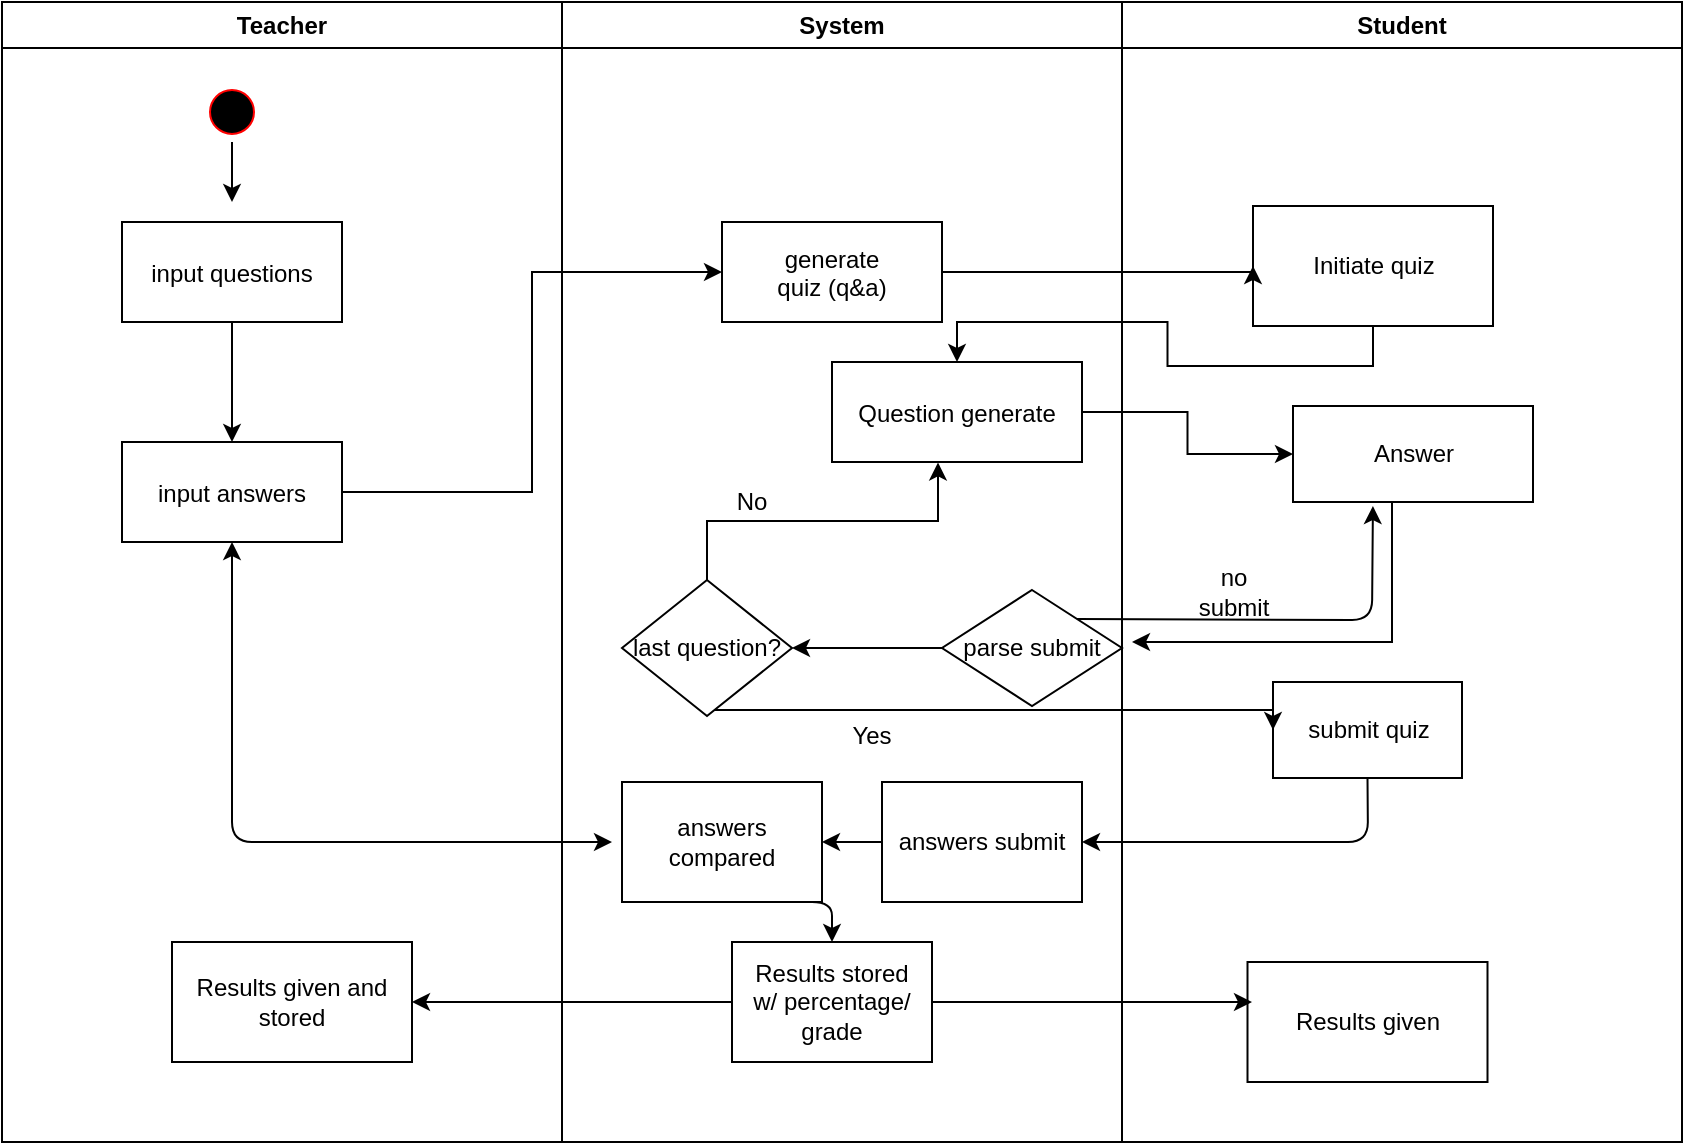 <mxfile version="13.7.9" type="github">
  <diagram name="Page-1" id="e7e014a7-5840-1c2e-5031-d8a46d1fe8dd">
    <mxGraphModel dx="979" dy="402" grid="1" gridSize="10" guides="1" tooltips="1" connect="1" arrows="1" fold="1" page="1" pageScale="1" pageWidth="1169" pageHeight="826" background="#ffffff" math="0" shadow="0">
      <root>
        <mxCell id="0" />
        <mxCell id="1" parent="0" />
        <mxCell id="2" value="Teacher" style="swimlane;whiteSpace=wrap;startSize=23;" parent="1" vertex="1">
          <mxGeometry x="165" y="130" width="280" height="570" as="geometry" />
        </mxCell>
        <mxCell id="5" value="" style="ellipse;shape=startState;fillColor=#000000;strokeColor=#ff0000;" parent="2" vertex="1">
          <mxGeometry x="100" y="40" width="30" height="30" as="geometry" />
        </mxCell>
        <mxCell id="7" value="input questions" style="" parent="2" vertex="1">
          <mxGeometry x="60" y="110" width="110" height="50" as="geometry" />
        </mxCell>
        <mxCell id="8" value="input answers" style="" parent="2" vertex="1">
          <mxGeometry x="60" y="220" width="110" height="50" as="geometry" />
        </mxCell>
        <mxCell id="4cT7-BZAZQRfFuxsMrZV-42" style="edgeStyle=orthogonalEdgeStyle;rounded=0;orthogonalLoop=1;jettySize=auto;html=1;exitX=0.5;exitY=1;exitDx=0;exitDy=0;" parent="2" source="7" target="8" edge="1">
          <mxGeometry relative="1" as="geometry">
            <mxPoint x="115.5" y="212" as="targetPoint" />
          </mxGeometry>
        </mxCell>
        <mxCell id="3" value="System" style="swimlane;whiteSpace=wrap" parent="1" vertex="1">
          <mxGeometry x="445" y="130" width="280" height="570" as="geometry" />
        </mxCell>
        <mxCell id="16" value="generate&#xa;quiz (q&amp;a)" style="" parent="3" vertex="1">
          <mxGeometry x="80" y="110" width="110" height="50" as="geometry" />
        </mxCell>
        <mxCell id="30" value="Question generate" style="" parent="3" vertex="1">
          <mxGeometry x="135" y="180" width="125" height="50" as="geometry" />
        </mxCell>
        <mxCell id="4cT7-BZAZQRfFuxsMrZV-52" style="edgeStyle=orthogonalEdgeStyle;rounded=0;orthogonalLoop=1;jettySize=auto;html=1;entryX=0.424;entryY=1.004;entryDx=0;entryDy=0;entryPerimeter=0;exitX=0.5;exitY=0;exitDx=0;exitDy=0;" parent="3" source="4cT7-BZAZQRfFuxsMrZV-56" target="30" edge="1">
          <mxGeometry relative="1" as="geometry" />
        </mxCell>
        <mxCell id="4cT7-BZAZQRfFuxsMrZV-58" style="edgeStyle=orthogonalEdgeStyle;rounded=0;orthogonalLoop=1;jettySize=auto;html=1;exitX=0;exitY=0.5;exitDx=0;exitDy=0;entryX=1;entryY=0.5;entryDx=0;entryDy=0;" parent="3" source="4cT7-BZAZQRfFuxsMrZV-51" target="4cT7-BZAZQRfFuxsMrZV-56" edge="1">
          <mxGeometry relative="1" as="geometry" />
        </mxCell>
        <mxCell id="4cT7-BZAZQRfFuxsMrZV-51" value="parse submit" style="rhombus;whiteSpace=wrap;html=1;fontSize=12;" parent="3" vertex="1">
          <mxGeometry x="190" y="294" width="90" height="58" as="geometry" />
        </mxCell>
        <mxCell id="4cT7-BZAZQRfFuxsMrZV-53" value="Yes" style="text;html=1;strokeColor=none;fillColor=none;align=center;verticalAlign=middle;whiteSpace=wrap;rounded=0;" parent="3" vertex="1">
          <mxGeometry x="135" y="357" width="40" height="20" as="geometry" />
        </mxCell>
        <mxCell id="4cT7-BZAZQRfFuxsMrZV-56" value="last question?" style="rhombus;whiteSpace=wrap;html=1;" parent="3" vertex="1">
          <mxGeometry x="30" y="289" width="85" height="68" as="geometry" />
        </mxCell>
        <mxCell id="4cT7-BZAZQRfFuxsMrZV-62" value="answers submit" style="whiteSpace=wrap;html=1;" parent="3" vertex="1">
          <mxGeometry x="160" y="390" width="100" height="60" as="geometry" />
        </mxCell>
        <mxCell id="4cT7-BZAZQRfFuxsMrZV-66" value="answers compared" style="whiteSpace=wrap;html=1;" parent="3" vertex="1">
          <mxGeometry x="30" y="390" width="100" height="60" as="geometry" />
        </mxCell>
        <mxCell id="4cT7-BZAZQRfFuxsMrZV-67" value="" style="endArrow=classic;html=1;exitX=0;exitY=0.5;exitDx=0;exitDy=0;entryX=1;entryY=0.5;entryDx=0;entryDy=0;" parent="3" source="4cT7-BZAZQRfFuxsMrZV-62" target="4cT7-BZAZQRfFuxsMrZV-66" edge="1">
          <mxGeometry width="50" height="50" relative="1" as="geometry">
            <mxPoint x="25" y="380" as="sourcePoint" />
            <mxPoint x="75" y="330" as="targetPoint" />
          </mxGeometry>
        </mxCell>
        <mxCell id="4cT7-BZAZQRfFuxsMrZV-69" value="No" style="text;html=1;strokeColor=none;fillColor=none;align=center;verticalAlign=middle;whiteSpace=wrap;rounded=0;" parent="3" vertex="1">
          <mxGeometry x="75" y="240" width="40" height="20" as="geometry" />
        </mxCell>
        <mxCell id="4cT7-BZAZQRfFuxsMrZV-70" value="Results stored&lt;br&gt;w/ percentage/&lt;br&gt;grade" style="whiteSpace=wrap;html=1;" parent="3" vertex="1">
          <mxGeometry x="85" y="470" width="100" height="60" as="geometry" />
        </mxCell>
        <mxCell id="1X6NKsJPYbzDXOI8IXbq-30" value="" style="endArrow=classic;html=1;exitX=0.5;exitY=1;exitDx=0;exitDy=0;entryX=0.5;entryY=0;entryDx=0;entryDy=0;" edge="1" parent="3" source="4cT7-BZAZQRfFuxsMrZV-66" target="4cT7-BZAZQRfFuxsMrZV-70">
          <mxGeometry width="50" height="50" relative="1" as="geometry">
            <mxPoint x="25" y="470" as="sourcePoint" />
            <mxPoint x="75" y="420" as="targetPoint" />
            <Array as="points">
              <mxPoint x="135" y="450" />
            </Array>
          </mxGeometry>
        </mxCell>
        <mxCell id="4" value="Student" style="swimlane;whiteSpace=wrap;startSize=23;" parent="1" vertex="1">
          <mxGeometry x="725" y="130" width="280" height="570" as="geometry" />
        </mxCell>
        <mxCell id="4cT7-BZAZQRfFuxsMrZV-44" value="Initiate quiz" style="whiteSpace=wrap;html=1;" parent="4" vertex="1">
          <mxGeometry x="65.5" y="102" width="120" height="60" as="geometry" />
        </mxCell>
        <mxCell id="4cT7-BZAZQRfFuxsMrZV-47" value="Answer" style="whiteSpace=wrap;html=1;" parent="4" vertex="1">
          <mxGeometry x="85.5" y="202" width="120" height="48" as="geometry" />
        </mxCell>
        <mxCell id="4cT7-BZAZQRfFuxsMrZV-55" value="no submit" style="text;html=1;strokeColor=none;fillColor=none;align=center;verticalAlign=middle;whiteSpace=wrap;rounded=0;" parent="4" vertex="1">
          <mxGeometry x="35.5" y="285" width="40" height="20" as="geometry" />
        </mxCell>
        <mxCell id="4cT7-BZAZQRfFuxsMrZV-60" value="submit quiz" style="whiteSpace=wrap;html=1;" parent="4" vertex="1">
          <mxGeometry x="75.5" y="340" width="94.5" height="48" as="geometry" />
        </mxCell>
        <mxCell id="4cT7-BZAZQRfFuxsMrZV-73" value="Results given" style="whiteSpace=wrap;html=1;" parent="4" vertex="1">
          <mxGeometry x="62.75" y="480" width="120" height="60" as="geometry" />
        </mxCell>
        <mxCell id="4cT7-BZAZQRfFuxsMrZV-41" style="edgeStyle=orthogonalEdgeStyle;rounded=0;orthogonalLoop=1;jettySize=auto;html=1;entryX=0;entryY=0.5;entryDx=0;entryDy=0;" parent="1" source="8" target="16" edge="1">
          <mxGeometry relative="1" as="geometry" />
        </mxCell>
        <mxCell id="4cT7-BZAZQRfFuxsMrZV-43" style="edgeStyle=orthogonalEdgeStyle;rounded=0;orthogonalLoop=1;jettySize=auto;html=1;exitX=0.5;exitY=1;exitDx=0;exitDy=0;" parent="1" source="5" edge="1">
          <mxGeometry relative="1" as="geometry">
            <mxPoint x="280" y="230" as="targetPoint" />
          </mxGeometry>
        </mxCell>
        <mxCell id="4cT7-BZAZQRfFuxsMrZV-45" style="edgeStyle=orthogonalEdgeStyle;rounded=0;orthogonalLoop=1;jettySize=auto;html=1;entryX=0;entryY=0.5;entryDx=0;entryDy=0;" parent="1" source="16" target="4cT7-BZAZQRfFuxsMrZV-44" edge="1">
          <mxGeometry relative="1" as="geometry">
            <mxPoint x="790" y="373" as="targetPoint" />
            <Array as="points">
              <mxPoint x="790" y="265" />
            </Array>
          </mxGeometry>
        </mxCell>
        <mxCell id="4cT7-BZAZQRfFuxsMrZV-46" style="edgeStyle=orthogonalEdgeStyle;rounded=0;orthogonalLoop=1;jettySize=auto;html=1;exitX=0.5;exitY=1;exitDx=0;exitDy=0;" parent="1" source="4cT7-BZAZQRfFuxsMrZV-44" target="30" edge="1">
          <mxGeometry relative="1" as="geometry" />
        </mxCell>
        <mxCell id="4cT7-BZAZQRfFuxsMrZV-48" style="edgeStyle=orthogonalEdgeStyle;rounded=0;orthogonalLoop=1;jettySize=auto;html=1;" parent="1" source="30" target="4cT7-BZAZQRfFuxsMrZV-47" edge="1">
          <mxGeometry relative="1" as="geometry" />
        </mxCell>
        <mxCell id="4cT7-BZAZQRfFuxsMrZV-49" style="edgeStyle=orthogonalEdgeStyle;rounded=0;orthogonalLoop=1;jettySize=auto;html=1;" parent="1" source="4cT7-BZAZQRfFuxsMrZV-47" edge="1">
          <mxGeometry relative="1" as="geometry">
            <mxPoint x="730" y="450" as="targetPoint" />
            <Array as="points">
              <mxPoint x="860" y="450" />
            </Array>
          </mxGeometry>
        </mxCell>
        <mxCell id="4cT7-BZAZQRfFuxsMrZV-54" value="" style="endArrow=classic;html=1;exitX=1;exitY=0;exitDx=0;exitDy=0;entryX=0.333;entryY=1.042;entryDx=0;entryDy=0;entryPerimeter=0;" parent="1" source="4cT7-BZAZQRfFuxsMrZV-51" target="4cT7-BZAZQRfFuxsMrZV-47" edge="1">
          <mxGeometry width="50" height="50" relative="1" as="geometry">
            <mxPoint x="470" y="520" as="sourcePoint" />
            <mxPoint x="520" y="470" as="targetPoint" />
            <Array as="points">
              <mxPoint x="850" y="439" />
            </Array>
          </mxGeometry>
        </mxCell>
        <mxCell id="4cT7-BZAZQRfFuxsMrZV-61" style="edgeStyle=orthogonalEdgeStyle;rounded=0;orthogonalLoop=1;jettySize=auto;html=1;entryX=0;entryY=0.5;entryDx=0;entryDy=0;" parent="1" source="4cT7-BZAZQRfFuxsMrZV-56" target="4cT7-BZAZQRfFuxsMrZV-60" edge="1">
          <mxGeometry relative="1" as="geometry">
            <mxPoint x="550" y="540" as="targetPoint" />
            <Array as="points">
              <mxPoint x="670" y="484" />
              <mxPoint x="670" y="484" />
            </Array>
          </mxGeometry>
        </mxCell>
        <mxCell id="4cT7-BZAZQRfFuxsMrZV-63" value="" style="endArrow=classic;html=1;exitX=0.5;exitY=1;exitDx=0;exitDy=0;entryX=1;entryY=0.5;entryDx=0;entryDy=0;" parent="1" source="4cT7-BZAZQRfFuxsMrZV-60" target="4cT7-BZAZQRfFuxsMrZV-62" edge="1">
          <mxGeometry width="50" height="50" relative="1" as="geometry">
            <mxPoint x="470" y="520" as="sourcePoint" />
            <mxPoint x="520" y="470" as="targetPoint" />
            <Array as="points">
              <mxPoint x="848" y="550" />
            </Array>
          </mxGeometry>
        </mxCell>
        <mxCell id="4cT7-BZAZQRfFuxsMrZV-65" value="" style="endArrow=classic;startArrow=classic;html=1;exitX=0.5;exitY=1;exitDx=0;exitDy=0;" parent="1" source="8" edge="1">
          <mxGeometry width="50" height="50" relative="1" as="geometry">
            <mxPoint x="470" y="520" as="sourcePoint" />
            <mxPoint x="470" y="550" as="targetPoint" />
            <Array as="points">
              <mxPoint x="280" y="550" />
            </Array>
          </mxGeometry>
        </mxCell>
        <mxCell id="4cT7-BZAZQRfFuxsMrZV-71" value="Results given and stored" style="whiteSpace=wrap;html=1;" parent="1" vertex="1">
          <mxGeometry x="250" y="600" width="120" height="60" as="geometry" />
        </mxCell>
        <mxCell id="4cT7-BZAZQRfFuxsMrZV-72" value="" style="endArrow=classic;html=1;exitX=0;exitY=0.5;exitDx=0;exitDy=0;entryX=1;entryY=0.5;entryDx=0;entryDy=0;" parent="1" source="4cT7-BZAZQRfFuxsMrZV-70" target="4cT7-BZAZQRfFuxsMrZV-71" edge="1">
          <mxGeometry width="50" height="50" relative="1" as="geometry">
            <mxPoint x="575" y="640" as="sourcePoint" />
            <mxPoint x="625" y="590" as="targetPoint" />
          </mxGeometry>
        </mxCell>
        <mxCell id="4cT7-BZAZQRfFuxsMrZV-74" value="" style="endArrow=classic;html=1;exitX=1;exitY=0.5;exitDx=0;exitDy=0;" parent="1" source="4cT7-BZAZQRfFuxsMrZV-70" edge="1">
          <mxGeometry width="50" height="50" relative="1" as="geometry">
            <mxPoint x="470" y="590" as="sourcePoint" />
            <mxPoint x="790" y="630" as="targetPoint" />
          </mxGeometry>
        </mxCell>
      </root>
    </mxGraphModel>
  </diagram>
</mxfile>
